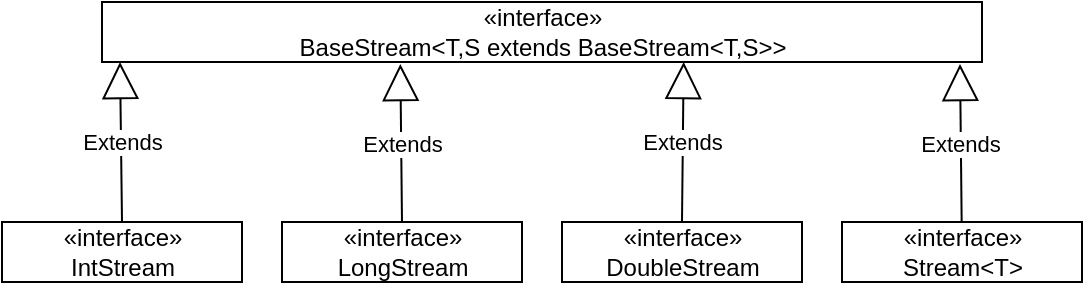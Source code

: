 <mxfile version="14.6.13" type="device"><diagram id="C5RBs43oDa-KdzZeNtuy" name="Page-1"><mxGraphModel dx="1086" dy="806" grid="1" gridSize="10" guides="1" tooltips="1" connect="1" arrows="1" fold="1" page="1" pageScale="1" pageWidth="827" pageHeight="1169" math="0" shadow="0"><root><mxCell id="WIyWlLk6GJQsqaUBKTNV-0"/><mxCell id="WIyWlLk6GJQsqaUBKTNV-1" parent="WIyWlLk6GJQsqaUBKTNV-0"/><mxCell id="QQQV8ZS0fP4MN4GRq1rM-0" value="«interface»&lt;br&gt;&lt;span&gt;BaseStream&amp;lt;T,S extends BaseStream&amp;lt;T,S&amp;gt;&amp;gt;&lt;/span&gt;" style="html=1;fontStyle=0" vertex="1" parent="WIyWlLk6GJQsqaUBKTNV-1"><mxGeometry x="220" y="190" width="440" height="30" as="geometry"/></mxCell><mxCell id="QQQV8ZS0fP4MN4GRq1rM-1" value="«interface»&lt;br&gt;Stream&amp;lt;T&amp;gt;" style="html=1;" vertex="1" parent="WIyWlLk6GJQsqaUBKTNV-1"><mxGeometry x="590" y="300" width="120" height="30" as="geometry"/></mxCell><mxCell id="QQQV8ZS0fP4MN4GRq1rM-2" value="Extends" style="endArrow=block;endSize=16;endFill=0;html=1;entryX=0.975;entryY=1.033;entryDx=0;entryDy=0;entryPerimeter=0;" edge="1" parent="WIyWlLk6GJQsqaUBKTNV-1" source="QQQV8ZS0fP4MN4GRq1rM-1" target="QQQV8ZS0fP4MN4GRq1rM-0"><mxGeometry width="160" relative="1" as="geometry"><mxPoint x="310" y="390" as="sourcePoint"/><mxPoint x="540" y="211" as="targetPoint"/></mxGeometry></mxCell><mxCell id="QQQV8ZS0fP4MN4GRq1rM-5" value="«interface»&lt;br&gt;&lt;span&gt;LongStream&lt;/span&gt;" style="html=1;fontStyle=0" vertex="1" parent="WIyWlLk6GJQsqaUBKTNV-1"><mxGeometry x="310" y="300" width="120" height="30" as="geometry"/></mxCell><mxCell id="QQQV8ZS0fP4MN4GRq1rM-7" value="«interface»&lt;br&gt;&lt;span&gt;IntStream&lt;/span&gt;" style="html=1;fontStyle=0" vertex="1" parent="WIyWlLk6GJQsqaUBKTNV-1"><mxGeometry x="170" y="300" width="120" height="30" as="geometry"/></mxCell><mxCell id="QQQV8ZS0fP4MN4GRq1rM-8" value="«interface»&lt;br&gt;&lt;span&gt;DoubleStream&lt;/span&gt;" style="html=1;fontStyle=0" vertex="1" parent="WIyWlLk6GJQsqaUBKTNV-1"><mxGeometry x="450" y="300" width="120" height="30" as="geometry"/></mxCell><mxCell id="QQQV8ZS0fP4MN4GRq1rM-10" value="Extends" style="endArrow=block;endSize=16;endFill=0;html=1;exitX=0.5;exitY=0;exitDx=0;exitDy=0;entryX=0.661;entryY=1;entryDx=0;entryDy=0;entryPerimeter=0;" edge="1" parent="WIyWlLk6GJQsqaUBKTNV-1" source="QQQV8ZS0fP4MN4GRq1rM-8" target="QQQV8ZS0fP4MN4GRq1rM-0"><mxGeometry width="160" relative="1" as="geometry"><mxPoint x="310" y="390" as="sourcePoint"/><mxPoint x="510" y="210" as="targetPoint"/></mxGeometry></mxCell><mxCell id="QQQV8ZS0fP4MN4GRq1rM-11" value="Extends" style="endArrow=block;endSize=16;endFill=0;html=1;exitX=0.5;exitY=0;exitDx=0;exitDy=0;entryX=0.339;entryY=1.033;entryDx=0;entryDy=0;entryPerimeter=0;" edge="1" parent="WIyWlLk6GJQsqaUBKTNV-1" source="QQQV8ZS0fP4MN4GRq1rM-5" target="QQQV8ZS0fP4MN4GRq1rM-0"><mxGeometry width="160" relative="1" as="geometry"><mxPoint x="310" y="390" as="sourcePoint"/><mxPoint x="470" y="390" as="targetPoint"/></mxGeometry></mxCell><mxCell id="QQQV8ZS0fP4MN4GRq1rM-15" value="Extends" style="endArrow=block;endSize=16;endFill=0;html=1;exitX=0.5;exitY=0;exitDx=0;exitDy=0;" edge="1" parent="WIyWlLk6GJQsqaUBKTNV-1" source="QQQV8ZS0fP4MN4GRq1rM-7"><mxGeometry width="160" relative="1" as="geometry"><mxPoint x="310" y="390" as="sourcePoint"/><mxPoint x="229" y="220" as="targetPoint"/></mxGeometry></mxCell></root></mxGraphModel></diagram></mxfile>